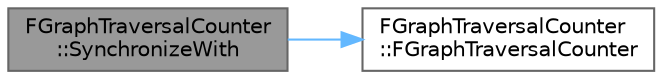 digraph "FGraphTraversalCounter::SynchronizeWith"
{
 // INTERACTIVE_SVG=YES
 // LATEX_PDF_SIZE
  bgcolor="transparent";
  edge [fontname=Helvetica,fontsize=10,labelfontname=Helvetica,labelfontsize=10];
  node [fontname=Helvetica,fontsize=10,shape=box,height=0.2,width=0.4];
  rankdir="LR";
  Node1 [id="Node000001",label="FGraphTraversalCounter\l::SynchronizeWith",height=0.2,width=0.4,color="gray40", fillcolor="grey60", style="filled", fontcolor="black",tooltip="Sync this counter with another counter."];
  Node1 -> Node2 [id="edge1_Node000001_Node000002",color="steelblue1",style="solid",tooltip=" "];
  Node2 [id="Node000002",label="FGraphTraversalCounter\l::FGraphTraversalCounter",height=0.2,width=0.4,color="grey40", fillcolor="white", style="filled",URL="$d3/d00/structFGraphTraversalCounter.html#a4356f4176abf7ba09b138df9a5e31f09",tooltip=" "];
}
